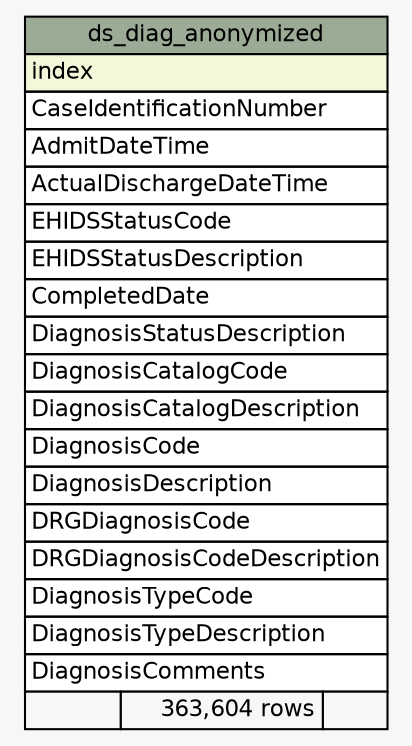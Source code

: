 // dot 2.40.1 on Mac OS X 10.11.6
// SchemaSpy rev 590
digraph "ds_diag_anonymized" {
  graph [
    rankdir="RL"
    bgcolor="#f7f7f7"
    nodesep="0.18"
    ranksep="0.46"
    fontname="Helvetica"
    fontsize="11"
  ];
  node [
    fontname="Helvetica"
    fontsize="11"
    shape="plaintext"
  ];
  edge [
    arrowsize="0.8"
  ];
  "ds_diag_anonymized" [
    label=<
    <TABLE BORDER="0" CELLBORDER="1" CELLSPACING="0" BGCOLOR="#ffffff">
      <TR><TD COLSPAN="3" BGCOLOR="#9bab96" ALIGN="CENTER">ds_diag_anonymized</TD></TR>
      <TR><TD PORT="index" COLSPAN="3" BGCOLOR="#f4f7da" ALIGN="LEFT">index</TD></TR>
      <TR><TD PORT="CaseIdentificationNumber" COLSPAN="3" ALIGN="LEFT">CaseIdentificationNumber</TD></TR>
      <TR><TD PORT="AdmitDateTime" COLSPAN="3" ALIGN="LEFT">AdmitDateTime</TD></TR>
      <TR><TD PORT="ActualDischargeDateTime" COLSPAN="3" ALIGN="LEFT">ActualDischargeDateTime</TD></TR>
      <TR><TD PORT="EHIDSStatusCode" COLSPAN="3" ALIGN="LEFT">EHIDSStatusCode</TD></TR>
      <TR><TD PORT="EHIDSStatusDescription" COLSPAN="3" ALIGN="LEFT">EHIDSStatusDescription</TD></TR>
      <TR><TD PORT="CompletedDate" COLSPAN="3" ALIGN="LEFT">CompletedDate</TD></TR>
      <TR><TD PORT="DiagnosisStatusDescription" COLSPAN="3" ALIGN="LEFT">DiagnosisStatusDescription</TD></TR>
      <TR><TD PORT="DiagnosisCatalogCode" COLSPAN="3" ALIGN="LEFT">DiagnosisCatalogCode</TD></TR>
      <TR><TD PORT="DiagnosisCatalogDescription" COLSPAN="3" ALIGN="LEFT">DiagnosisCatalogDescription</TD></TR>
      <TR><TD PORT="DiagnosisCode" COLSPAN="3" ALIGN="LEFT">DiagnosisCode</TD></TR>
      <TR><TD PORT="DiagnosisDescription" COLSPAN="3" ALIGN="LEFT">DiagnosisDescription</TD></TR>
      <TR><TD PORT="DRGDiagnosisCode" COLSPAN="3" ALIGN="LEFT">DRGDiagnosisCode</TD></TR>
      <TR><TD PORT="DRGDiagnosisCodeDescription" COLSPAN="3" ALIGN="LEFT">DRGDiagnosisCodeDescription</TD></TR>
      <TR><TD PORT="DiagnosisTypeCode" COLSPAN="3" ALIGN="LEFT">DiagnosisTypeCode</TD></TR>
      <TR><TD PORT="DiagnosisTypeDescription" COLSPAN="3" ALIGN="LEFT">DiagnosisTypeDescription</TD></TR>
      <TR><TD PORT="DiagnosisComments" COLSPAN="3" ALIGN="LEFT">DiagnosisComments</TD></TR>
      <TR><TD ALIGN="LEFT" BGCOLOR="#f7f7f7">  </TD><TD ALIGN="RIGHT" BGCOLOR="#f7f7f7">363,604 rows</TD><TD ALIGN="RIGHT" BGCOLOR="#f7f7f7">  </TD></TR>
    </TABLE>>
    URL="tables/ds_diag_anonymized.html"
    tooltip="ds_diag_anonymized"
  ];
}
